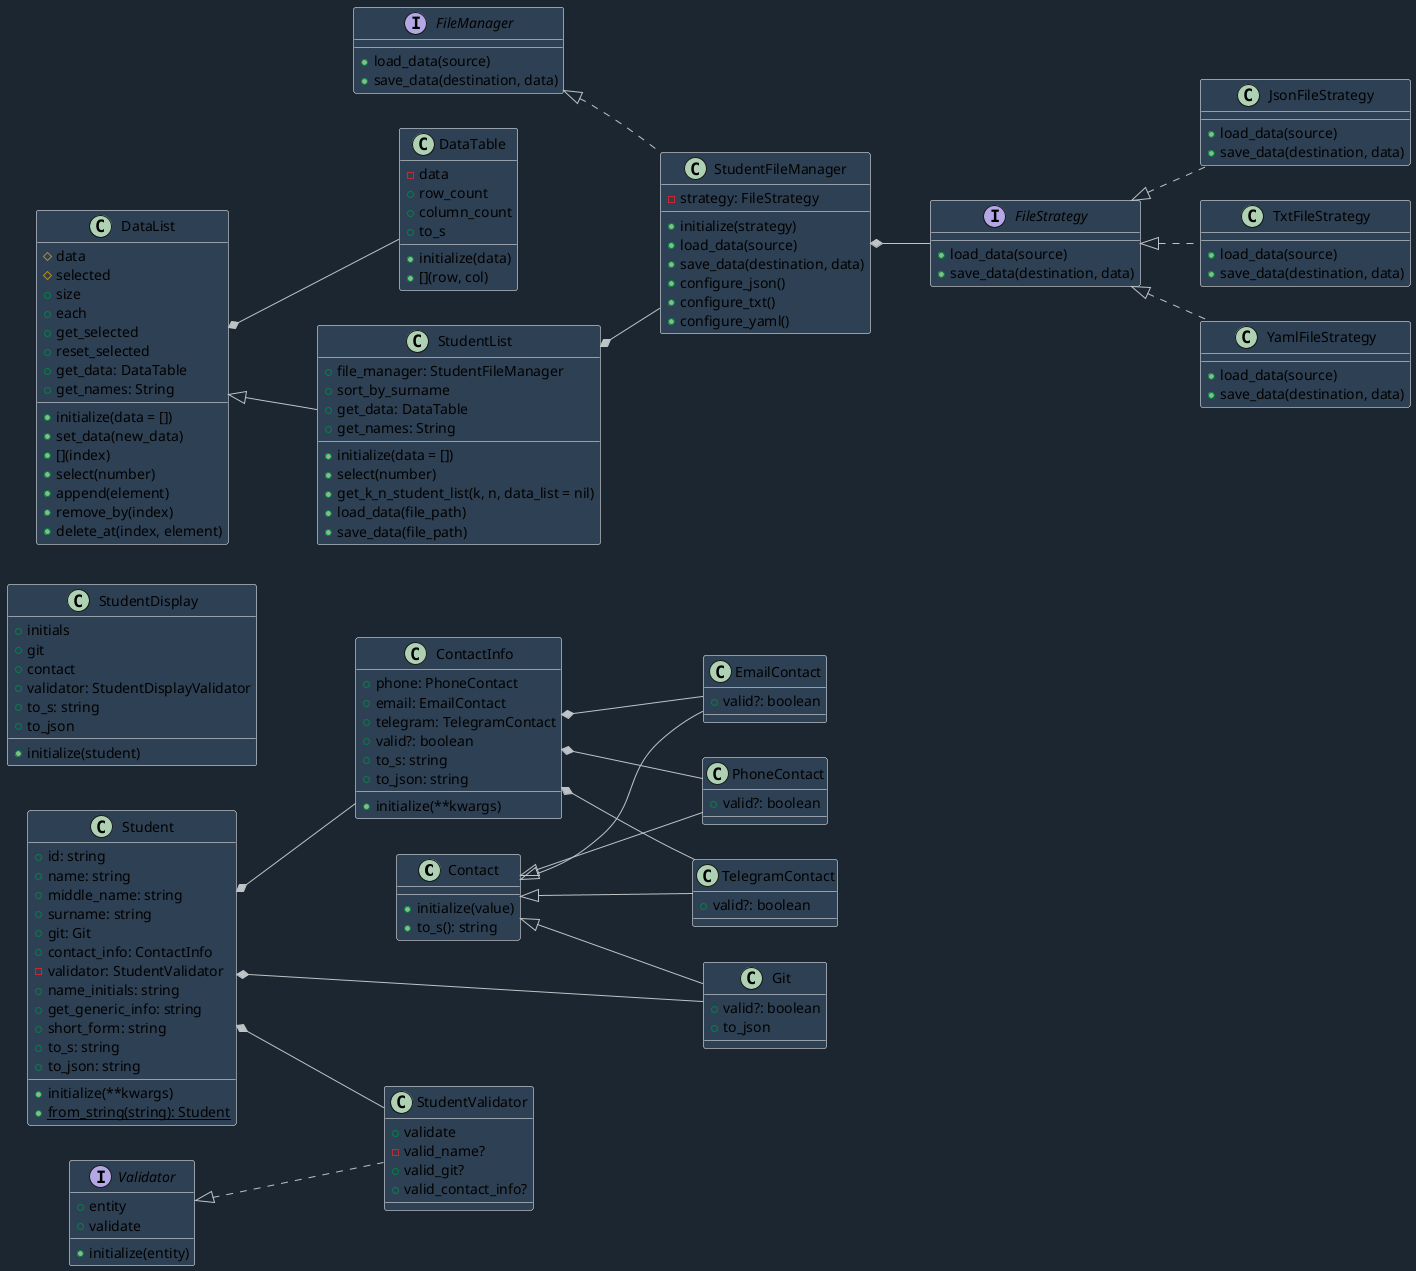 @startuml

left to right direction
skinparam backgroundColor #1B2631
skinparam class {
  BackgroundColor #2E4053
  BorderColor #1111111
  ArrowColor #BDC3C7
}

class Contact {
    + initialize(value)
    + to_s(): string
}

class EmailContact extends Contact {
    + valid?: boolean
}

class PhoneContact extends Contact {
    + valid?: boolean
}

class TelegramContact extends Contact {
    + valid?: boolean
}

class Git extends Contact {
    + valid?: boolean
    + to_json
}

class ContactInfo {
    + phone: PhoneContact
    + email: EmailContact
    + telegram: TelegramContact
    + initialize(**kwargs)
    + valid?: boolean
    + to_s: string
    + to_json: string
}

class Student {
    + id: string
    + name: string
    + middle_name: string
    + surname: string
    + git: Git
    + contact_info: ContactInfo
    - validator: StudentValidator
    + initialize(**kwargs)
    + name_initials: string
    + get_generic_info: string
    + short_form: string
    + to_s: string
    + to_json: string
    + {static} from_string(string): Student
}

class StudentDisplay {
    + initials
    + git
    + contact
    + validator: StudentDisplayValidator
    + initialize(student)
    + to_s: string
    + to_json
}

interface Validator {
    + entity
    + initialize(entity)
    + validate
}

class StudentValidator implements Validator {
    + validate
    - valid_name?
    + valid_git?
    + valid_contact_info?
}

interface FileManager {
    + load_data(source)
    + save_data(destination, data)
}

class StudentFileManager implements FileManager {
    - strategy: FileStrategy
    + initialize(strategy)
    + load_data(source)
    + save_data(destination, data)
    + configure_json()
    + configure_txt()
    + configure_yaml()
}

interface FileStrategy {
    + load_data(source)
    + save_data(destination, data)
}

class JsonFileStrategy implements FileStrategy {
    + load_data(source)
    + save_data(destination, data)
}

class TxtFileStrategy implements FileStrategy {
    + load_data(source)
    + save_data(destination, data)
}

class YamlFileStrategy implements FileStrategy {
    + load_data(source)
    + save_data(destination, data)
}

class DataTable {
    - data
    + initialize(data)
    + [](row, col)
    + row_count
    + column_count
    + to_s
}

class DataList {
    # data
    # selected
    + initialize(data = [])
    + set_data(new_data)
    + [](index)
    + size
    + each
    + select(number)
    + get_selected
    + reset_selected
    + append(element)
    + remove_by(index)
    + delete_at(index, element)
    + get_data: DataTable
    + get_names: String
}

class StudentList extends DataList {
    + file_manager: StudentFileManager
    + initialize(data = [])
    + select(number)
    + sort_by_surname
    + get_k_n_student_list(k, n, data_list = nil)
    + load_data(file_path)
    + save_data(file_path)
    + get_data: DataTable
    + get_names: String
}

ContactInfo *-- PhoneContact
ContactInfo *-- EmailContact
ContactInfo *-- TelegramContact
Student *-- ContactInfo
Student *-- Git
Student *-- StudentValidator
DataList *-- DataTable
StudentList *-- StudentFileManager
StudentFileManager *-- FileStrategy
@enduml